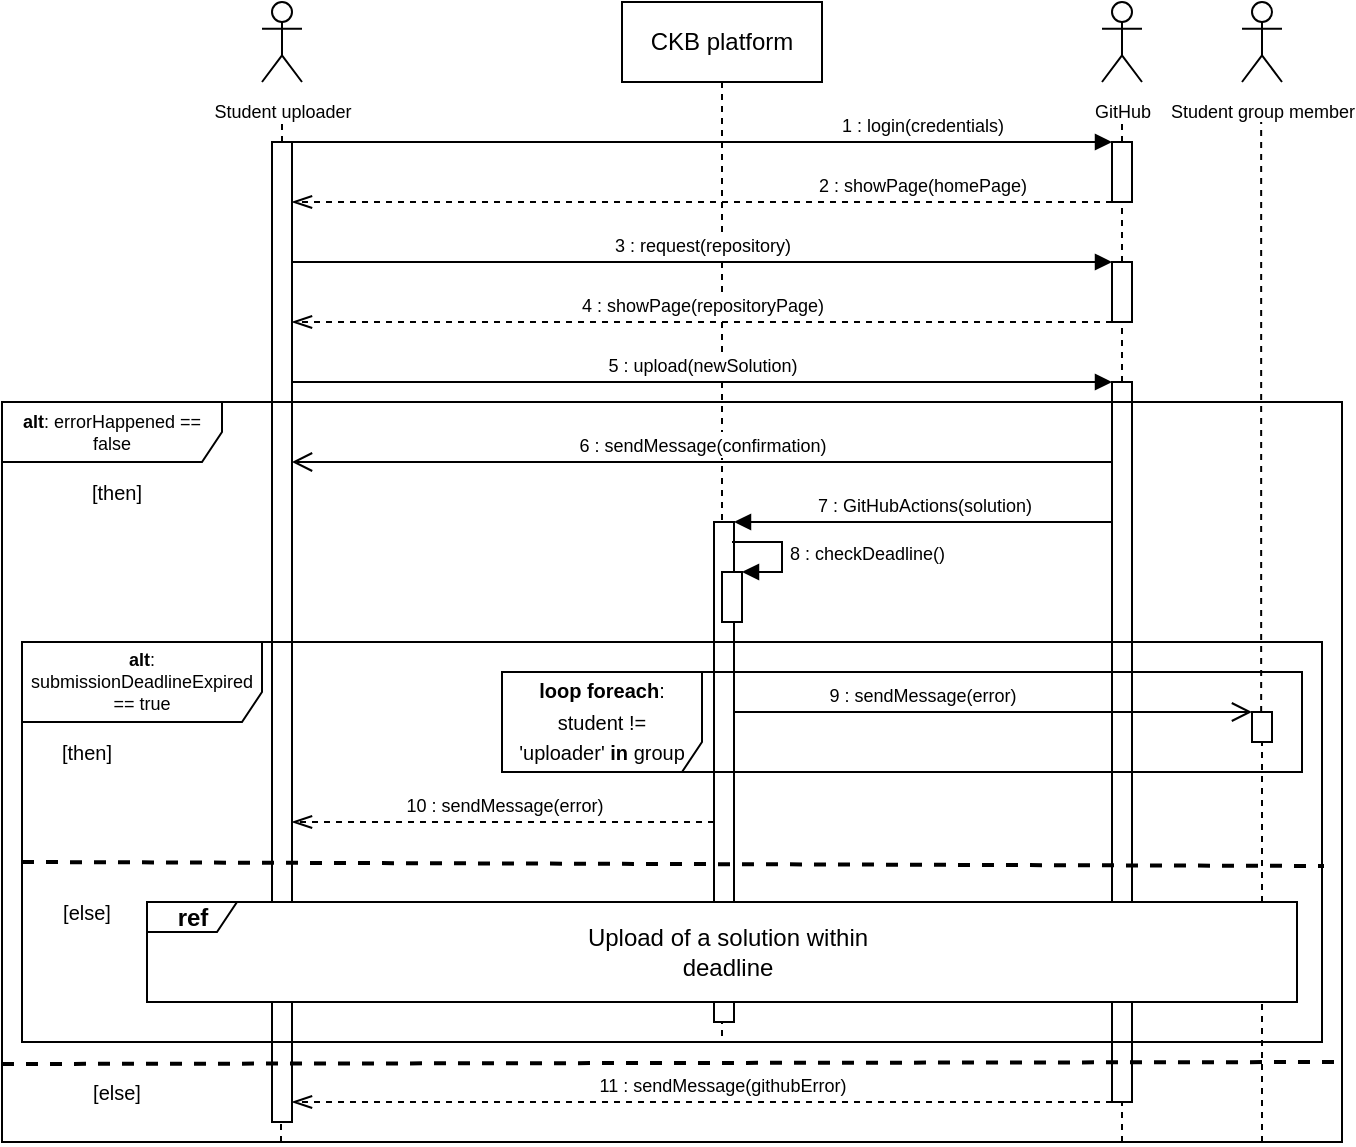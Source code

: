 <mxfile version="22.1.8" type="device">
  <diagram name="Page-1" id="2YBvvXClWsGukQMizWep">
    <mxGraphModel dx="2284" dy="746" grid="1" gridSize="10" guides="1" tooltips="1" connect="1" arrows="1" fold="1" page="1" pageScale="1" pageWidth="850" pageHeight="1100" math="0" shadow="0">
      <root>
        <mxCell id="0" />
        <mxCell id="1" parent="0" />
        <mxCell id="7gcUfqCAIOT7PAXHqLe8-1" value="CKB platform" style="shape=umlLifeline;perimeter=lifelinePerimeter;whiteSpace=wrap;html=1;container=0;dropTarget=0;collapsible=0;recursiveResize=0;outlineConnect=0;portConstraint=eastwest;newEdgeStyle={&quot;edgeStyle&quot;:&quot;elbowEdgeStyle&quot;,&quot;elbow&quot;:&quot;vertical&quot;,&quot;curved&quot;:0,&quot;rounded&quot;:0};" parent="1" vertex="1">
          <mxGeometry x="80" y="40" width="100" height="520" as="geometry" />
        </mxCell>
        <mxCell id="7gcUfqCAIOT7PAXHqLe8-2" value="" style="html=1;points=[];perimeter=orthogonalPerimeter;outlineConnect=0;targetShapes=umlLifeline;portConstraint=eastwest;newEdgeStyle={&quot;edgeStyle&quot;:&quot;elbowEdgeStyle&quot;,&quot;elbow&quot;:&quot;vertical&quot;,&quot;curved&quot;:0,&quot;rounded&quot;:0};" parent="7gcUfqCAIOT7PAXHqLe8-1" vertex="1">
          <mxGeometry x="46" y="260" width="10" height="250" as="geometry" />
        </mxCell>
        <mxCell id="7gcUfqCAIOT7PAXHqLe8-3" value="&lt;font style=&quot;font-size: 9px;&quot;&gt;Student uploader&lt;/font&gt;" style="shape=umlActor;verticalLabelPosition=bottom;verticalAlign=top;html=1;outlineConnect=0;" parent="1" vertex="1">
          <mxGeometry x="-100" y="40" width="20" height="40" as="geometry" />
        </mxCell>
        <mxCell id="7gcUfqCAIOT7PAXHqLe8-4" value="" style="endArrow=none;dashed=1;html=1;rounded=0;" parent="1" source="7gcUfqCAIOT7PAXHqLe8-5" edge="1">
          <mxGeometry width="50" height="50" relative="1" as="geometry">
            <mxPoint x="-90" y="350" as="sourcePoint" />
            <mxPoint x="-90" y="100" as="targetPoint" />
          </mxGeometry>
        </mxCell>
        <mxCell id="7gcUfqCAIOT7PAXHqLe8-5" value="" style="html=1;points=[];perimeter=orthogonalPerimeter;outlineConnect=0;targetShapes=umlLifeline;portConstraint=eastwest;newEdgeStyle={&quot;edgeStyle&quot;:&quot;elbowEdgeStyle&quot;,&quot;elbow&quot;:&quot;vertical&quot;,&quot;curved&quot;:0,&quot;rounded&quot;:0};" parent="1" vertex="1">
          <mxGeometry x="-95" y="110" width="10" height="490" as="geometry" />
        </mxCell>
        <mxCell id="7gcUfqCAIOT7PAXHqLe8-6" value="&lt;font style=&quot;font-size: 9px;&quot;&gt;1 : login(credentials)&lt;/font&gt;" style="html=1;verticalAlign=bottom;endArrow=block;edgeStyle=elbowEdgeStyle;elbow=horizontal;curved=0;rounded=0;" parent="1" source="7gcUfqCAIOT7PAXHqLe8-5" target="7gcUfqCAIOT7PAXHqLe8-15" edge="1">
          <mxGeometry x="0.537" relative="1" as="geometry">
            <mxPoint x="-50" y="110" as="sourcePoint" />
            <Array as="points">
              <mxPoint x="30" y="110" />
            </Array>
            <mxPoint x="320" y="110" as="targetPoint" />
            <mxPoint as="offset" />
          </mxGeometry>
        </mxCell>
        <mxCell id="7gcUfqCAIOT7PAXHqLe8-7" value="&lt;font style=&quot;font-size: 9px;&quot;&gt;2 : showPage(homePage)&lt;/font&gt;" style="html=1;verticalAlign=bottom;endArrow=openThin;dashed=1;endSize=8;edgeStyle=elbowEdgeStyle;elbow=vertical;curved=0;rounded=0;endFill=0;" parent="1" source="7gcUfqCAIOT7PAXHqLe8-15" target="7gcUfqCAIOT7PAXHqLe8-5" edge="1">
          <mxGeometry x="-0.537" relative="1" as="geometry">
            <mxPoint x="-50" y="140" as="targetPoint" />
            <Array as="points">
              <mxPoint x="5" y="140" />
            </Array>
            <mxPoint x="125" y="140" as="sourcePoint" />
            <mxPoint as="offset" />
          </mxGeometry>
        </mxCell>
        <mxCell id="7gcUfqCAIOT7PAXHqLe8-8" value="&lt;font style=&quot;font-size: 9px;&quot;&gt;3&amp;nbsp;: request(repository)&lt;/font&gt;" style="html=1;verticalAlign=bottom;endArrow=block;edgeStyle=elbowEdgeStyle;elbow=vertical;curved=0;rounded=0;" parent="1" source="7gcUfqCAIOT7PAXHqLe8-5" target="7gcUfqCAIOT7PAXHqLe8-17" edge="1">
          <mxGeometry relative="1" as="geometry">
            <mxPoint x="-80" y="190" as="sourcePoint" />
            <Array as="points">
              <mxPoint x="30" y="170" />
            </Array>
            <mxPoint x="90" y="200" as="targetPoint" />
          </mxGeometry>
        </mxCell>
        <mxCell id="7gcUfqCAIOT7PAXHqLe8-9" value="&lt;font style=&quot;font-size: 9px;&quot;&gt;4 : showPage(repositoryPage)&lt;/font&gt;" style="html=1;verticalAlign=bottom;endArrow=openThin;dashed=1;endSize=8;edgeStyle=elbowEdgeStyle;elbow=vertical;curved=0;rounded=0;endFill=0;" parent="1" source="7gcUfqCAIOT7PAXHqLe8-17" target="7gcUfqCAIOT7PAXHqLe8-5" edge="1">
          <mxGeometry relative="1" as="geometry">
            <mxPoint x="-85" y="230" as="targetPoint" />
            <Array as="points">
              <mxPoint x="120" y="200" />
            </Array>
            <mxPoint x="125" y="230" as="sourcePoint" />
          </mxGeometry>
        </mxCell>
        <mxCell id="7gcUfqCAIOT7PAXHqLe8-10" value="&lt;font style=&quot;font-size: 9px;&quot;&gt;5 : upload(newSolution)&lt;/font&gt;" style="html=1;verticalAlign=bottom;endArrow=block;edgeStyle=elbowEdgeStyle;elbow=horizontal;curved=0;rounded=0;" parent="1" target="7gcUfqCAIOT7PAXHqLe8-19" edge="1">
          <mxGeometry relative="1" as="geometry">
            <mxPoint x="-85" y="230" as="sourcePoint" />
            <Array as="points">
              <mxPoint x="30" y="230" />
            </Array>
            <mxPoint x="125" y="230" as="targetPoint" />
            <mxPoint as="offset" />
          </mxGeometry>
        </mxCell>
        <mxCell id="7gcUfqCAIOT7PAXHqLe8-11" value="&lt;font style=&quot;font-size: 9px;&quot;&gt;6 : sendMessage(confirmation)&lt;/font&gt;" style="html=1;verticalAlign=bottom;endArrow=open;endSize=8;edgeStyle=elbowEdgeStyle;elbow=vertical;curved=0;rounded=0;endFill=0;" parent="1" source="7gcUfqCAIOT7PAXHqLe8-19" target="7gcUfqCAIOT7PAXHqLe8-5" edge="1">
          <mxGeometry relative="1" as="geometry">
            <mxPoint x="-80" y="260" as="targetPoint" />
            <Array as="points">
              <mxPoint x="20" y="270" />
            </Array>
            <mxPoint x="130" y="260" as="sourcePoint" />
          </mxGeometry>
        </mxCell>
        <mxCell id="7gcUfqCAIOT7PAXHqLe8-12" value="&lt;font style=&quot;font-size: 9px;&quot;&gt;GitHub&lt;/font&gt;" style="shape=umlActor;verticalLabelPosition=bottom;verticalAlign=top;html=1;outlineConnect=0;" parent="1" vertex="1">
          <mxGeometry x="320" y="40" width="20" height="40" as="geometry" />
        </mxCell>
        <mxCell id="7gcUfqCAIOT7PAXHqLe8-13" value="" style="endArrow=none;dashed=1;html=1;rounded=0;" parent="1" source="7gcUfqCAIOT7PAXHqLe8-15" edge="1">
          <mxGeometry width="50" height="50" relative="1" as="geometry">
            <mxPoint x="330" y="670" as="sourcePoint" />
            <mxPoint x="330" y="100" as="targetPoint" />
          </mxGeometry>
        </mxCell>
        <mxCell id="7gcUfqCAIOT7PAXHqLe8-14" value="" style="endArrow=none;dashed=1;html=1;rounded=0;" parent="1" source="7gcUfqCAIOT7PAXHqLe8-17" target="7gcUfqCAIOT7PAXHqLe8-15" edge="1">
          <mxGeometry width="50" height="50" relative="1" as="geometry">
            <mxPoint x="330" y="670" as="sourcePoint" />
            <mxPoint x="330" y="100" as="targetPoint" />
          </mxGeometry>
        </mxCell>
        <mxCell id="7gcUfqCAIOT7PAXHqLe8-15" value="" style="html=1;points=[];perimeter=orthogonalPerimeter;outlineConnect=0;targetShapes=umlLifeline;portConstraint=eastwest;newEdgeStyle={&quot;edgeStyle&quot;:&quot;elbowEdgeStyle&quot;,&quot;elbow&quot;:&quot;vertical&quot;,&quot;curved&quot;:0,&quot;rounded&quot;:0};" parent="1" vertex="1">
          <mxGeometry x="325" y="110" width="10" height="30" as="geometry" />
        </mxCell>
        <mxCell id="7gcUfqCAIOT7PAXHqLe8-16" value="" style="endArrow=none;dashed=1;html=1;rounded=0;" parent="1" source="7gcUfqCAIOT7PAXHqLe8-19" target="7gcUfqCAIOT7PAXHqLe8-17" edge="1">
          <mxGeometry width="50" height="50" relative="1" as="geometry">
            <mxPoint x="330" y="670" as="sourcePoint" />
            <mxPoint x="330" y="140" as="targetPoint" />
          </mxGeometry>
        </mxCell>
        <mxCell id="7gcUfqCAIOT7PAXHqLe8-17" value="" style="html=1;points=[];perimeter=orthogonalPerimeter;outlineConnect=0;targetShapes=umlLifeline;portConstraint=eastwest;newEdgeStyle={&quot;edgeStyle&quot;:&quot;elbowEdgeStyle&quot;,&quot;elbow&quot;:&quot;vertical&quot;,&quot;curved&quot;:0,&quot;rounded&quot;:0};" parent="1" vertex="1">
          <mxGeometry x="325" y="170" width="10" height="30" as="geometry" />
        </mxCell>
        <mxCell id="7gcUfqCAIOT7PAXHqLe8-18" value="" style="endArrow=none;dashed=1;html=1;rounded=0;" parent="1" target="7gcUfqCAIOT7PAXHqLe8-19" edge="1">
          <mxGeometry width="50" height="50" relative="1" as="geometry">
            <mxPoint x="330" y="610" as="sourcePoint" />
            <mxPoint x="330" y="200" as="targetPoint" />
          </mxGeometry>
        </mxCell>
        <mxCell id="7gcUfqCAIOT7PAXHqLe8-19" value="" style="html=1;points=[];perimeter=orthogonalPerimeter;outlineConnect=0;targetShapes=umlLifeline;portConstraint=eastwest;newEdgeStyle={&quot;edgeStyle&quot;:&quot;elbowEdgeStyle&quot;,&quot;elbow&quot;:&quot;vertical&quot;,&quot;curved&quot;:0,&quot;rounded&quot;:0};" parent="1" vertex="1">
          <mxGeometry x="325" y="230" width="10" height="360" as="geometry" />
        </mxCell>
        <mxCell id="7gcUfqCAIOT7PAXHqLe8-20" value="&lt;font style=&quot;font-size: 9px;&quot;&gt;7 : GitHubActions(solution)&lt;/font&gt;" style="html=1;verticalAlign=bottom;endArrow=block;endSize=6;edgeStyle=elbowEdgeStyle;elbow=vertical;curved=0;rounded=0;endFill=1;" parent="1" source="7gcUfqCAIOT7PAXHqLe8-19" target="7gcUfqCAIOT7PAXHqLe8-2" edge="1">
          <mxGeometry relative="1" as="geometry">
            <mxPoint x="-85" y="290" as="targetPoint" />
            <Array as="points">
              <mxPoint x="190" y="300" />
            </Array>
            <mxPoint x="325" y="290" as="sourcePoint" />
          </mxGeometry>
        </mxCell>
        <mxCell id="7gcUfqCAIOT7PAXHqLe8-21" value="&lt;p style=&quot;line-height: 120%; font-size: 9px;&quot;&gt;&lt;font style=&quot;font-size: 9px;&quot;&gt;&lt;b&gt;alt&lt;/b&gt;: errorHappened == false&lt;/font&gt;&lt;/p&gt;" style="shape=umlFrame;whiteSpace=wrap;html=1;pointerEvents=0;width=110;height=30;verticalAlign=middle;horizontal=1;labelPosition=center;verticalLabelPosition=middle;align=center;" parent="1" vertex="1">
          <mxGeometry x="-230" y="240" width="670" height="370" as="geometry" />
        </mxCell>
        <mxCell id="7gcUfqCAIOT7PAXHqLe8-22" value="" style="html=1;points=[[0,0,0,0,5],[0,1,0,0,-5],[1,0,0,0,5],[1,1,0,0,-5]];perimeter=orthogonalPerimeter;outlineConnect=0;targetShapes=umlLifeline;portConstraint=eastwest;newEdgeStyle={&quot;curved&quot;:0,&quot;rounded&quot;:0};" parent="1" vertex="1">
          <mxGeometry x="130" y="325" width="10" height="25" as="geometry" />
        </mxCell>
        <mxCell id="7gcUfqCAIOT7PAXHqLe8-23" value="&lt;font style=&quot;font-size: 9px;&quot;&gt;8 : checkDeadline()&lt;/font&gt;" style="html=1;align=left;spacingLeft=2;endArrow=block;rounded=0;edgeStyle=orthogonalEdgeStyle;curved=0;rounded=0;" parent="1" target="7gcUfqCAIOT7PAXHqLe8-22" edge="1">
          <mxGeometry relative="1" as="geometry">
            <mxPoint x="135" y="310" as="sourcePoint" />
            <Array as="points">
              <mxPoint x="160" y="310" />
              <mxPoint x="160" y="325" />
            </Array>
          </mxGeometry>
        </mxCell>
        <mxCell id="7gcUfqCAIOT7PAXHqLe8-24" value="&lt;p style=&quot;line-height: 120%; font-size: 9px;&quot;&gt;&lt;font style=&quot;font-size: 9px;&quot;&gt;&lt;b&gt;alt&lt;/b&gt;: submissionDeadline&lt;/font&gt;&lt;span style=&quot;background-color: initial;&quot;&gt;Expired == true&lt;/span&gt;&lt;/p&gt;" style="shape=umlFrame;whiteSpace=wrap;html=1;pointerEvents=0;width=120;height=40;verticalAlign=middle;horizontal=1;labelPosition=center;verticalLabelPosition=middle;align=center;" parent="1" vertex="1">
          <mxGeometry x="-220" y="360" width="650" height="200" as="geometry" />
        </mxCell>
        <mxCell id="7gcUfqCAIOT7PAXHqLe8-29" value="&lt;font style=&quot;font-size: 9px;&quot;&gt;9 : sendMessage(error)&lt;/font&gt;" style="html=1;verticalAlign=bottom;endArrow=open;endSize=8;edgeStyle=elbowEdgeStyle;elbow=vertical;curved=0;rounded=0;endFill=0;" parent="1" target="7gcUfqCAIOT7PAXHqLe8-34" edge="1">
          <mxGeometry x="-0.274" relative="1" as="geometry">
            <mxPoint x="295" y="395" as="targetPoint" />
            <Array as="points">
              <mxPoint x="380" y="395" />
            </Array>
            <mxPoint x="136" y="395" as="sourcePoint" />
            <mxPoint as="offset" />
          </mxGeometry>
        </mxCell>
        <mxCell id="7gcUfqCAIOT7PAXHqLe8-30" value="&lt;p style=&quot;line-height: 120%;&quot;&gt;&lt;font style=&quot;font-size: 10px;&quot;&gt;&lt;b&gt;loop foreach&lt;/b&gt;: student != &#39;uploader&#39;&amp;nbsp;&lt;b&gt;in &lt;/b&gt;group&lt;/font&gt;&lt;/p&gt;" style="shape=umlFrame;whiteSpace=wrap;html=1;pointerEvents=0;width=100;height=50;verticalAlign=middle;horizontal=1;labelPosition=center;verticalLabelPosition=middle;align=center;" parent="1" vertex="1">
          <mxGeometry x="20" y="375" width="400" height="50" as="geometry" />
        </mxCell>
        <mxCell id="7gcUfqCAIOT7PAXHqLe8-31" value="&lt;font style=&quot;font-size: 9px;&quot;&gt;Student group member&lt;/font&gt;" style="shape=umlActor;verticalLabelPosition=bottom;verticalAlign=top;html=1;outlineConnect=0;" parent="1" vertex="1">
          <mxGeometry x="390" y="40" width="20" height="40" as="geometry" />
        </mxCell>
        <mxCell id="7gcUfqCAIOT7PAXHqLe8-32" value="" style="endArrow=none;dashed=1;html=1;rounded=0;" parent="1" source="7gcUfqCAIOT7PAXHqLe8-34" edge="1">
          <mxGeometry width="50" height="50" relative="1" as="geometry">
            <mxPoint x="399.58" y="460" as="sourcePoint" />
            <mxPoint x="399.58" y="100" as="targetPoint" />
          </mxGeometry>
        </mxCell>
        <mxCell id="7gcUfqCAIOT7PAXHqLe8-33" value="" style="endArrow=none;dashed=1;html=1;rounded=0;" parent="1" target="7gcUfqCAIOT7PAXHqLe8-34" edge="1">
          <mxGeometry width="50" height="50" relative="1" as="geometry">
            <mxPoint x="400" y="610" as="sourcePoint" />
            <mxPoint x="399.58" y="100" as="targetPoint" />
          </mxGeometry>
        </mxCell>
        <mxCell id="7gcUfqCAIOT7PAXHqLe8-34" value="" style="html=1;points=[];perimeter=orthogonalPerimeter;outlineConnect=0;targetShapes=umlLifeline;portConstraint=eastwest;newEdgeStyle={&quot;edgeStyle&quot;:&quot;elbowEdgeStyle&quot;,&quot;elbow&quot;:&quot;vertical&quot;,&quot;curved&quot;:0,&quot;rounded&quot;:0};" parent="1" vertex="1">
          <mxGeometry x="395" y="395" width="10" height="15" as="geometry" />
        </mxCell>
        <mxCell id="7gcUfqCAIOT7PAXHqLe8-35" value="&lt;font style=&quot;font-size: 9px;&quot;&gt;10 : sendMessage(error)&lt;/font&gt;" style="html=1;verticalAlign=bottom;endArrow=openThin;endSize=8;edgeStyle=elbowEdgeStyle;elbow=vertical;curved=0;rounded=0;endFill=0;dashed=1;" parent="1" source="7gcUfqCAIOT7PAXHqLe8-2" target="7gcUfqCAIOT7PAXHqLe8-5" edge="1">
          <mxGeometry relative="1" as="geometry">
            <mxPoint x="-85" y="549" as="targetPoint" />
            <Array as="points">
              <mxPoint x="70" y="450" />
            </Array>
            <mxPoint x="126" y="549" as="sourcePoint" />
          </mxGeometry>
        </mxCell>
        <mxCell id="7gcUfqCAIOT7PAXHqLe8-36" value="[then]" style="text;html=1;strokeColor=none;fillColor=none;align=center;verticalAlign=middle;whiteSpace=wrap;rounded=0;fontSize=10;" parent="1" vertex="1">
          <mxGeometry x="-190" y="280" width="35" height="10" as="geometry" />
        </mxCell>
        <mxCell id="7gcUfqCAIOT7PAXHqLe8-37" value="[then]" style="text;html=1;strokeColor=none;fillColor=none;align=center;verticalAlign=middle;whiteSpace=wrap;rounded=0;fontSize=10;" parent="1" vertex="1">
          <mxGeometry x="-205" y="410" width="35" height="10" as="geometry" />
        </mxCell>
        <mxCell id="7gcUfqCAIOT7PAXHqLe8-38" value="[else]" style="text;html=1;strokeColor=none;fillColor=none;align=center;verticalAlign=middle;whiteSpace=wrap;rounded=0;fontSize=10;" parent="1" vertex="1">
          <mxGeometry x="-205" y="490" width="35" height="10" as="geometry" />
        </mxCell>
        <mxCell id="7gcUfqCAIOT7PAXHqLe8-39" value="[else]" style="text;html=1;strokeColor=none;fillColor=none;align=center;verticalAlign=middle;whiteSpace=wrap;rounded=0;fontSize=10;" parent="1" vertex="1">
          <mxGeometry x="-190" y="580" width="35" height="10" as="geometry" />
        </mxCell>
        <mxCell id="7gcUfqCAIOT7PAXHqLe8-45" value="&lt;font style=&quot;font-size: 9px;&quot;&gt;11 : sendMessage(githubError)&lt;/font&gt;" style="html=1;verticalAlign=bottom;endArrow=openThin;dashed=1;endSize=8;edgeStyle=elbowEdgeStyle;elbow=vertical;curved=0;rounded=0;endFill=0;" parent="1" source="7gcUfqCAIOT7PAXHqLe8-19" target="7gcUfqCAIOT7PAXHqLe8-5" edge="1">
          <mxGeometry x="-0.049" relative="1" as="geometry">
            <mxPoint x="-75" y="760" as="targetPoint" />
            <Array as="points">
              <mxPoint x="130" y="590" />
            </Array>
            <mxPoint x="335" y="760" as="sourcePoint" />
            <mxPoint as="offset" />
          </mxGeometry>
        </mxCell>
        <mxCell id="7gcUfqCAIOT7PAXHqLe8-46" value="" style="endArrow=none;dashed=1;html=1;rounded=0;" parent="1" edge="1">
          <mxGeometry width="50" height="50" relative="1" as="geometry">
            <mxPoint x="-90.5" y="610" as="sourcePoint" />
            <mxPoint x="-90.5" y="600" as="targetPoint" />
          </mxGeometry>
        </mxCell>
        <mxCell id="7gcUfqCAIOT7PAXHqLe8-48" value="" style="endArrow=none;dashed=1;html=1;rounded=0;strokeWidth=2;exitX=0;exitY=0.636;exitDx=0;exitDy=0;exitPerimeter=0;entryX=1.002;entryY=0.642;entryDx=0;entryDy=0;entryPerimeter=0;" parent="1" edge="1">
          <mxGeometry width="50" height="50" relative="1" as="geometry">
            <mxPoint x="-220" y="470" as="sourcePoint" />
            <mxPoint x="431" y="472" as="targetPoint" />
          </mxGeometry>
        </mxCell>
        <mxCell id="7gcUfqCAIOT7PAXHqLe8-50" value="&lt;b&gt;ref&lt;/b&gt;" style="shape=umlFrame;whiteSpace=wrap;html=1;pointerEvents=0;width=45;height=15;swimlaneFillColor=default;" parent="1" vertex="1">
          <mxGeometry x="-157.5" y="490" width="575" height="50" as="geometry" />
        </mxCell>
        <mxCell id="7gcUfqCAIOT7PAXHqLe8-51" value="Upload of a solution within deadline" style="text;html=1;strokeColor=none;fillColor=none;align=center;verticalAlign=middle;whiteSpace=wrap;rounded=0;" parent="1" vertex="1">
          <mxGeometry x="42.5" y="500" width="180" height="30" as="geometry" />
        </mxCell>
        <mxCell id="7gcUfqCAIOT7PAXHqLe8-53" value="" style="endArrow=none;dashed=1;html=1;rounded=0;strokeWidth=2;exitX=0.003;exitY=0.653;exitDx=0;exitDy=0;exitPerimeter=0;" parent="1" edge="1">
          <mxGeometry width="50" height="50" relative="1" as="geometry">
            <mxPoint x="-230" y="571" as="sourcePoint" />
            <mxPoint x="440" y="570" as="targetPoint" />
          </mxGeometry>
        </mxCell>
      </root>
    </mxGraphModel>
  </diagram>
</mxfile>
